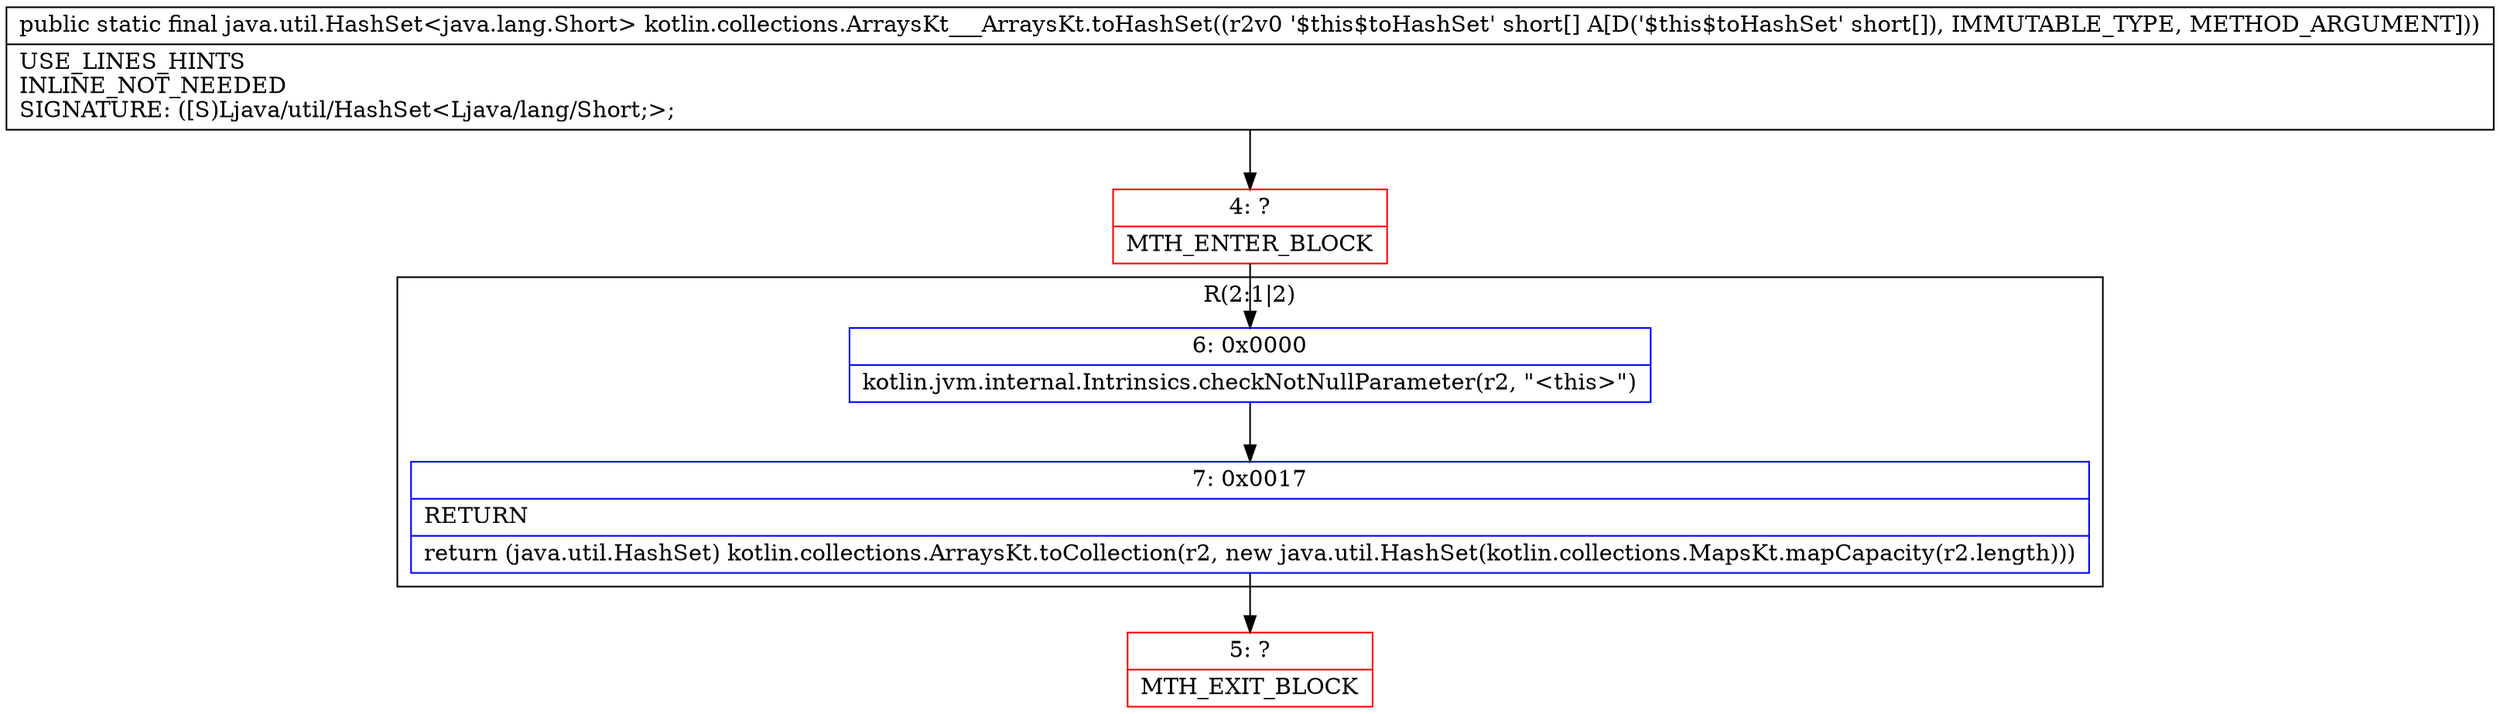 digraph "CFG forkotlin.collections.ArraysKt___ArraysKt.toHashSet([S)Ljava\/util\/HashSet;" {
subgraph cluster_Region_1115006212 {
label = "R(2:1|2)";
node [shape=record,color=blue];
Node_6 [shape=record,label="{6\:\ 0x0000|kotlin.jvm.internal.Intrinsics.checkNotNullParameter(r2, \"\<this\>\")\l}"];
Node_7 [shape=record,label="{7\:\ 0x0017|RETURN\l|return (java.util.HashSet) kotlin.collections.ArraysKt.toCollection(r2, new java.util.HashSet(kotlin.collections.MapsKt.mapCapacity(r2.length)))\l}"];
}
Node_4 [shape=record,color=red,label="{4\:\ ?|MTH_ENTER_BLOCK\l}"];
Node_5 [shape=record,color=red,label="{5\:\ ?|MTH_EXIT_BLOCK\l}"];
MethodNode[shape=record,label="{public static final java.util.HashSet\<java.lang.Short\> kotlin.collections.ArraysKt___ArraysKt.toHashSet((r2v0 '$this$toHashSet' short[] A[D('$this$toHashSet' short[]), IMMUTABLE_TYPE, METHOD_ARGUMENT]))  | USE_LINES_HINTS\lINLINE_NOT_NEEDED\lSIGNATURE: ([S)Ljava\/util\/HashSet\<Ljava\/lang\/Short;\>;\l}"];
MethodNode -> Node_4;Node_6 -> Node_7;
Node_7 -> Node_5;
Node_4 -> Node_6;
}

